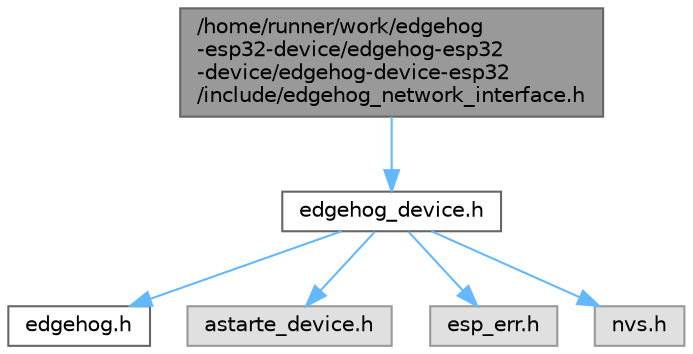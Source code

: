 digraph "/home/runner/work/edgehog-esp32-device/edgehog-esp32-device/edgehog-device-esp32/include/edgehog_network_interface.h"
{
 // LATEX_PDF_SIZE
  bgcolor="transparent";
  edge [fontname=Helvetica,fontsize=10,labelfontname=Helvetica,labelfontsize=10];
  node [fontname=Helvetica,fontsize=10,shape=box,height=0.2,width=0.4];
  Node1 [id="Node000001",label="/home/runner/work/edgehog\l-esp32-device/edgehog-esp32\l-device/edgehog-device-esp32\l/include/edgehog_network_interface.h",height=0.2,width=0.4,color="gray40", fillcolor="grey60", style="filled", fontcolor="black",tooltip="Edgehog device network interface API."];
  Node1 -> Node2 [id="edge1_Node000001_Node000002",color="steelblue1",style="solid",tooltip=" "];
  Node2 [id="Node000002",label="edgehog_device.h",height=0.2,width=0.4,color="grey40", fillcolor="white", style="filled",URL="$edgehog__device_8h.html",tooltip="Edgehog device SDK API."];
  Node2 -> Node3 [id="edge2_Node000002_Node000003",color="steelblue1",style="solid",tooltip=" "];
  Node3 [id="Node000003",label="edgehog.h",height=0.2,width=0.4,color="grey40", fillcolor="white", style="filled",URL="$edgehog_8h.html",tooltip="Edgehog types and defines."];
  Node2 -> Node4 [id="edge3_Node000002_Node000004",color="steelblue1",style="solid",tooltip=" "];
  Node4 [id="Node000004",label="astarte_device.h",height=0.2,width=0.4,color="grey60", fillcolor="#E0E0E0", style="filled",tooltip=" "];
  Node2 -> Node5 [id="edge4_Node000002_Node000005",color="steelblue1",style="solid",tooltip=" "];
  Node5 [id="Node000005",label="esp_err.h",height=0.2,width=0.4,color="grey60", fillcolor="#E0E0E0", style="filled",tooltip=" "];
  Node2 -> Node6 [id="edge5_Node000002_Node000006",color="steelblue1",style="solid",tooltip=" "];
  Node6 [id="Node000006",label="nvs.h",height=0.2,width=0.4,color="grey60", fillcolor="#E0E0E0", style="filled",tooltip=" "];
}
